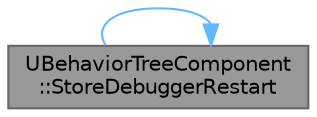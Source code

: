 digraph "UBehaviorTreeComponent::StoreDebuggerRestart"
{
 // INTERACTIVE_SVG=YES
 // LATEX_PDF_SIZE
  bgcolor="transparent";
  edge [fontname=Helvetica,fontsize=10,labelfontname=Helvetica,labelfontsize=10];
  node [fontname=Helvetica,fontsize=10,shape=box,height=0.2,width=0.4];
  rankdir="LR";
  Node1 [id="Node000001",label="UBehaviorTreeComponent\l::StoreDebuggerRestart",height=0.2,width=0.4,color="gray40", fillcolor="grey60", style="filled", fontcolor="black",tooltip="store restarting node for debugger"];
  Node1 -> Node1 [id="edge1_Node000001_Node000001",color="steelblue1",style="solid",tooltip=" "];
}
